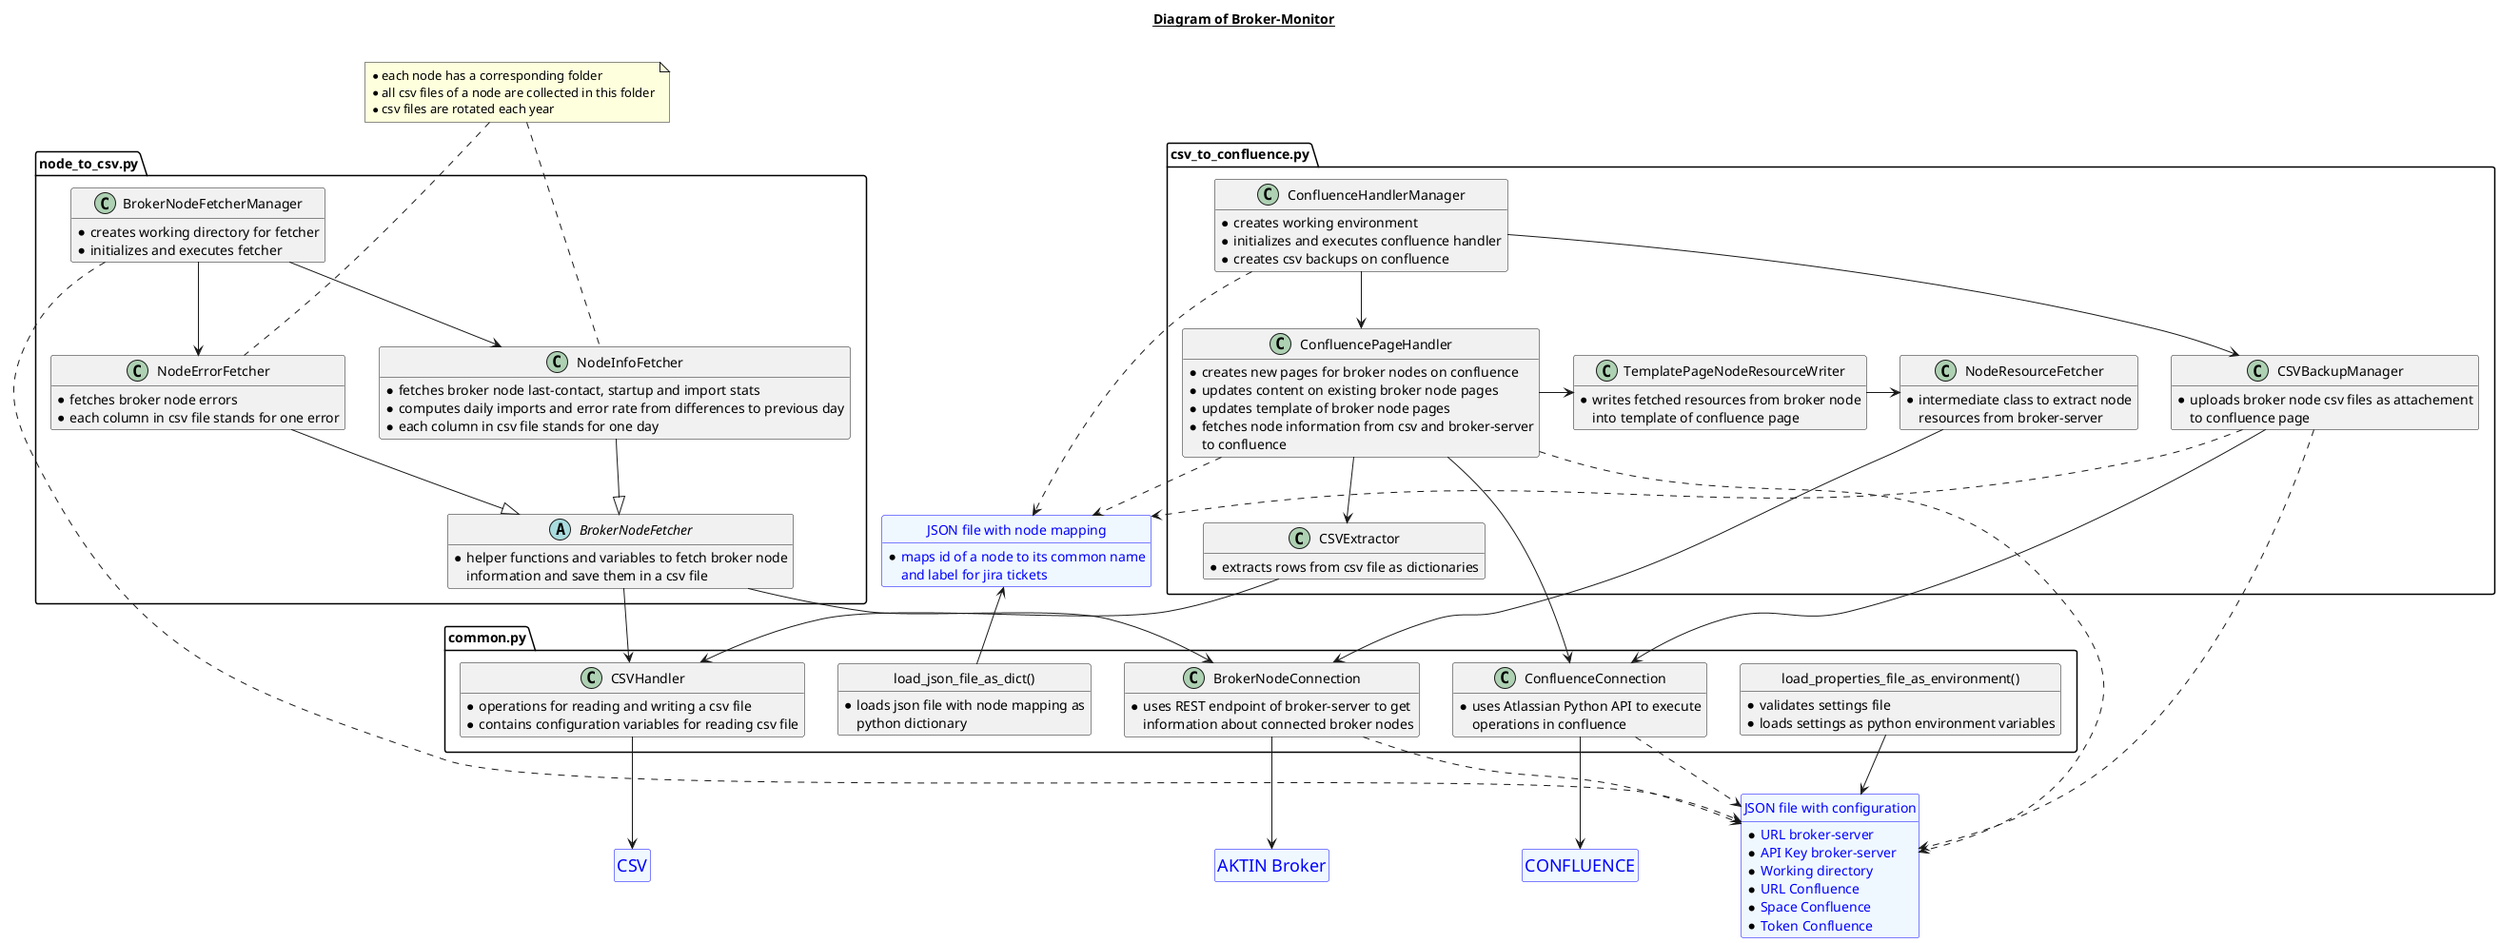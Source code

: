 @startuml
hide methods

title __Diagram of Broker-Monitor__\n

entity "<size:18>AKTIN Broker</size>" as broker
entity broker #aliceblue;line:blue;text:blue
hide broker members
hide broker circle

entity "<size:18>CSV</size>" as csv
entity csv #aliceblue;line:blue;text:blue
hide csv members
hide csv circle

entity "<size:18>CONFLUENCE</size>" as confluence
entity confluence #aliceblue;line:blue;text:blue
hide confluence members
hide confluence circle

entity "JSON file with configuration" as settings {
* URL broker-server
* API Key broker-server
* Working directory
* URL Confluence
* Space Confluence
* Token Confluence
}
entity settings #aliceblue;line:blue;text:blue
hide settings circle

entity "JSON file with node mapping" as mapping {
* maps id of a node to its common name
and label for jira tickets
}
entity mapping #aliceblue;line:blue;text:blue
hide mapping circle

package "node_to_csv.py" as node_to_csv <<Package>> {
class BrokerNodeFetcherManager {
* creates working directory for fetcher
* initializes and executes fetcher
}

abstract class BrokerNodeFetcher {
* helper functions and variables to fetch broker node
information and save them in a csv file
}

class NodeErrorFetcher {
* fetches broker node errors
* each column in csv file stands for one error
}

class NodeInfoFetcher {
* fetches broker node last-contact, startup and import stats
* computes daily imports and error rate from differences to previous day
* each column in csv file stands for one day
}
}

package "common.py" as common <<Package>> {
class "load_properties_file_as_environment()" as read_properties {
* validates settings file
* loads settings as python environment variables
}
hide read_properties circle

class "load_json_file_as_dict()" as load_mapping {
* loads json file with node mapping as
python dictionary
}
hide load_mapping circle

class BrokerNodeConnection {
* uses REST endpoint of broker-server to get
information about connected broker nodes
}

class ConfluenceConnection {
* uses Atlassian Python API to execute
operations in confluence
}

class CSVHandler {
* operations for reading and writing a csv file
* contains configuration variables for reading csv file
}
}

package "csv_to_confluence.py" as csv_to_confluence {
class CSVExtractor {
* extracts rows from csv file as dictionaries
}

class CSVBackupManager {
* uploads broker node csv files as attachement
to confluence page
}

class NodeResourceFetcher {
* intermediate class to extract node
resources from broker-server
}

class TemplatePageNodeResourceWriter {
* writes fetched resources from broker node
into template of confluence page
}

class ConfluencePageHandler {
* creates new pages for broker nodes on confluence
* updates content on existing broker node pages
* updates template of broker node pages
* fetches node information from csv and broker-server
to confluence
}

class ConfluenceHandlerManager {
* creates working environment
* initializes and executes confluence handler
* creates csv backups on confluence
}
}

note "* each node has a corresponding folder\n* all csv files of a node are collected in this folder\n* csv files are rotated each year" as N1
NodeErrorFetcher .u.. N1
NodeInfoFetcher .u.. N1

BrokerNodeFetcherManager ..> settings
BrokerNodeFetcherManager --> NodeInfoFetcher
BrokerNodeFetcherManager --> NodeErrorFetcher
NodeInfoFetcher --|> BrokerNodeFetcher
NodeErrorFetcher --|> BrokerNodeFetcher
BrokerNodeFetcher --> CSVHandler
BrokerNodeFetcher --> BrokerNodeConnection

load_mapping -u-> mapping
ConfluenceHandlerManager --> CSVBackupManager
ConfluenceHandlerManager --> ConfluencePageHandler
ConfluenceHandlerManager ..> mapping
CSVBackupManager ..> mapping
CSVBackupManager --> ConfluenceConnection
CSVBackupManager ..> settings
ConfluencePageHandler ..> mapping
ConfluencePageHandler ---> ConfluenceConnection
ConfluencePageHandler ..> settings
ConfluencePageHandler -> TemplatePageNodeResourceWriter
TemplatePageNodeResourceWriter -> NodeResourceFetcher
NodeResourceFetcher --> BrokerNodeConnection
ConfluencePageHandler --> CSVExtractor
CSVExtractor --> CSVHandler

read_properties --> settings
CSVHandler --> csv
BrokerNodeConnection --> broker
BrokerNodeConnection ..> settings
ConfluenceConnection --> confluence
ConfluenceConnection ..> settings

@enduml
